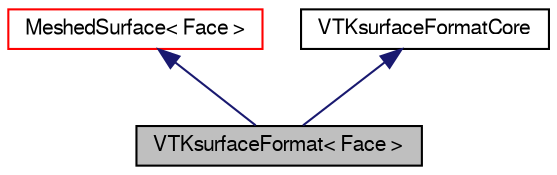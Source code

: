digraph "VTKsurfaceFormat&lt; Face &gt;"
{
  bgcolor="transparent";
  edge [fontname="FreeSans",fontsize="10",labelfontname="FreeSans",labelfontsize="10"];
  node [fontname="FreeSans",fontsize="10",shape=record];
  Node1 [label="VTKsurfaceFormat\< Face \>",height=0.2,width=0.4,color="black", fillcolor="grey75", style="filled" fontcolor="black"];
  Node2 -> Node1 [dir="back",color="midnightblue",fontsize="10",style="solid",fontname="FreeSans"];
  Node2 [label="MeshedSurface\< Face \>",height=0.2,width=0.4,color="red",URL="$a01422.html",tooltip="A surface geometry mesh with zone information, not to be confused with the similarly named surfaceMes..."];
  Node3 -> Node1 [dir="back",color="midnightblue",fontsize="10",style="solid",fontname="FreeSans"];
  Node3 [label="VTKsurfaceFormatCore",height=0.2,width=0.4,color="black",URL="$a02745.html",tooltip="Internal class used by the VTKsurfaceFormat. "];
}
